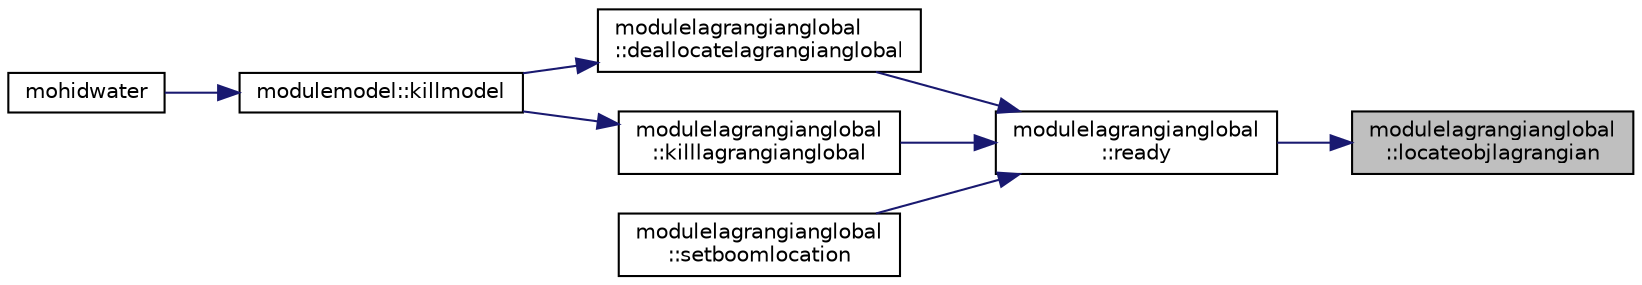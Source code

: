 digraph "modulelagrangianglobal::locateobjlagrangian"
{
 // LATEX_PDF_SIZE
  edge [fontname="Helvetica",fontsize="10",labelfontname="Helvetica",labelfontsize="10"];
  node [fontname="Helvetica",fontsize="10",shape=record];
  rankdir="RL";
  Node1 [label="modulelagrangianglobal\l::locateobjlagrangian",height=0.2,width=0.4,color="black", fillcolor="grey75", style="filled", fontcolor="black",tooltip=" "];
  Node1 -> Node2 [dir="back",color="midnightblue",fontsize="10",style="solid"];
  Node2 [label="modulelagrangianglobal\l::ready",height=0.2,width=0.4,color="black", fillcolor="white", style="filled",URL="$namespacemodulelagrangianglobal.html#ab75b97011a170683ac68816525771168",tooltip=" "];
  Node2 -> Node3 [dir="back",color="midnightblue",fontsize="10",style="solid"];
  Node3 [label="modulelagrangianglobal\l::deallocatelagrangianglobal",height=0.2,width=0.4,color="black", fillcolor="white", style="filled",URL="$namespacemodulelagrangianglobal.html#ad5b47824d7c52644996eed764c9ee9ae",tooltip=" "];
  Node3 -> Node4 [dir="back",color="midnightblue",fontsize="10",style="solid"];
  Node4 [label="modulemodel::killmodel",height=0.2,width=0.4,color="black", fillcolor="white", style="filled",URL="$namespacemodulemodel.html#a23647852257627fb606f6868bc295162",tooltip=" "];
  Node4 -> Node5 [dir="back",color="midnightblue",fontsize="10",style="solid"];
  Node5 [label="mohidwater",height=0.2,width=0.4,color="black", fillcolor="white", style="filled",URL="$_main_8_f90.html#a22cacab418d9e36dcaa8c3aef44b4185",tooltip=" "];
  Node2 -> Node6 [dir="back",color="midnightblue",fontsize="10",style="solid"];
  Node6 [label="modulelagrangianglobal\l::killlagrangianglobal",height=0.2,width=0.4,color="black", fillcolor="white", style="filled",URL="$namespacemodulelagrangianglobal.html#a0c95242d79d3bded29c18e1055a5a11d",tooltip=" "];
  Node6 -> Node4 [dir="back",color="midnightblue",fontsize="10",style="solid"];
  Node2 -> Node7 [dir="back",color="midnightblue",fontsize="10",style="solid"];
  Node7 [label="modulelagrangianglobal\l::setboomlocation",height=0.2,width=0.4,color="black", fillcolor="white", style="filled",URL="$namespacemodulelagrangianglobal.html#a026e5461ba329b59c22df0570d3c4cd4",tooltip=" "];
}
